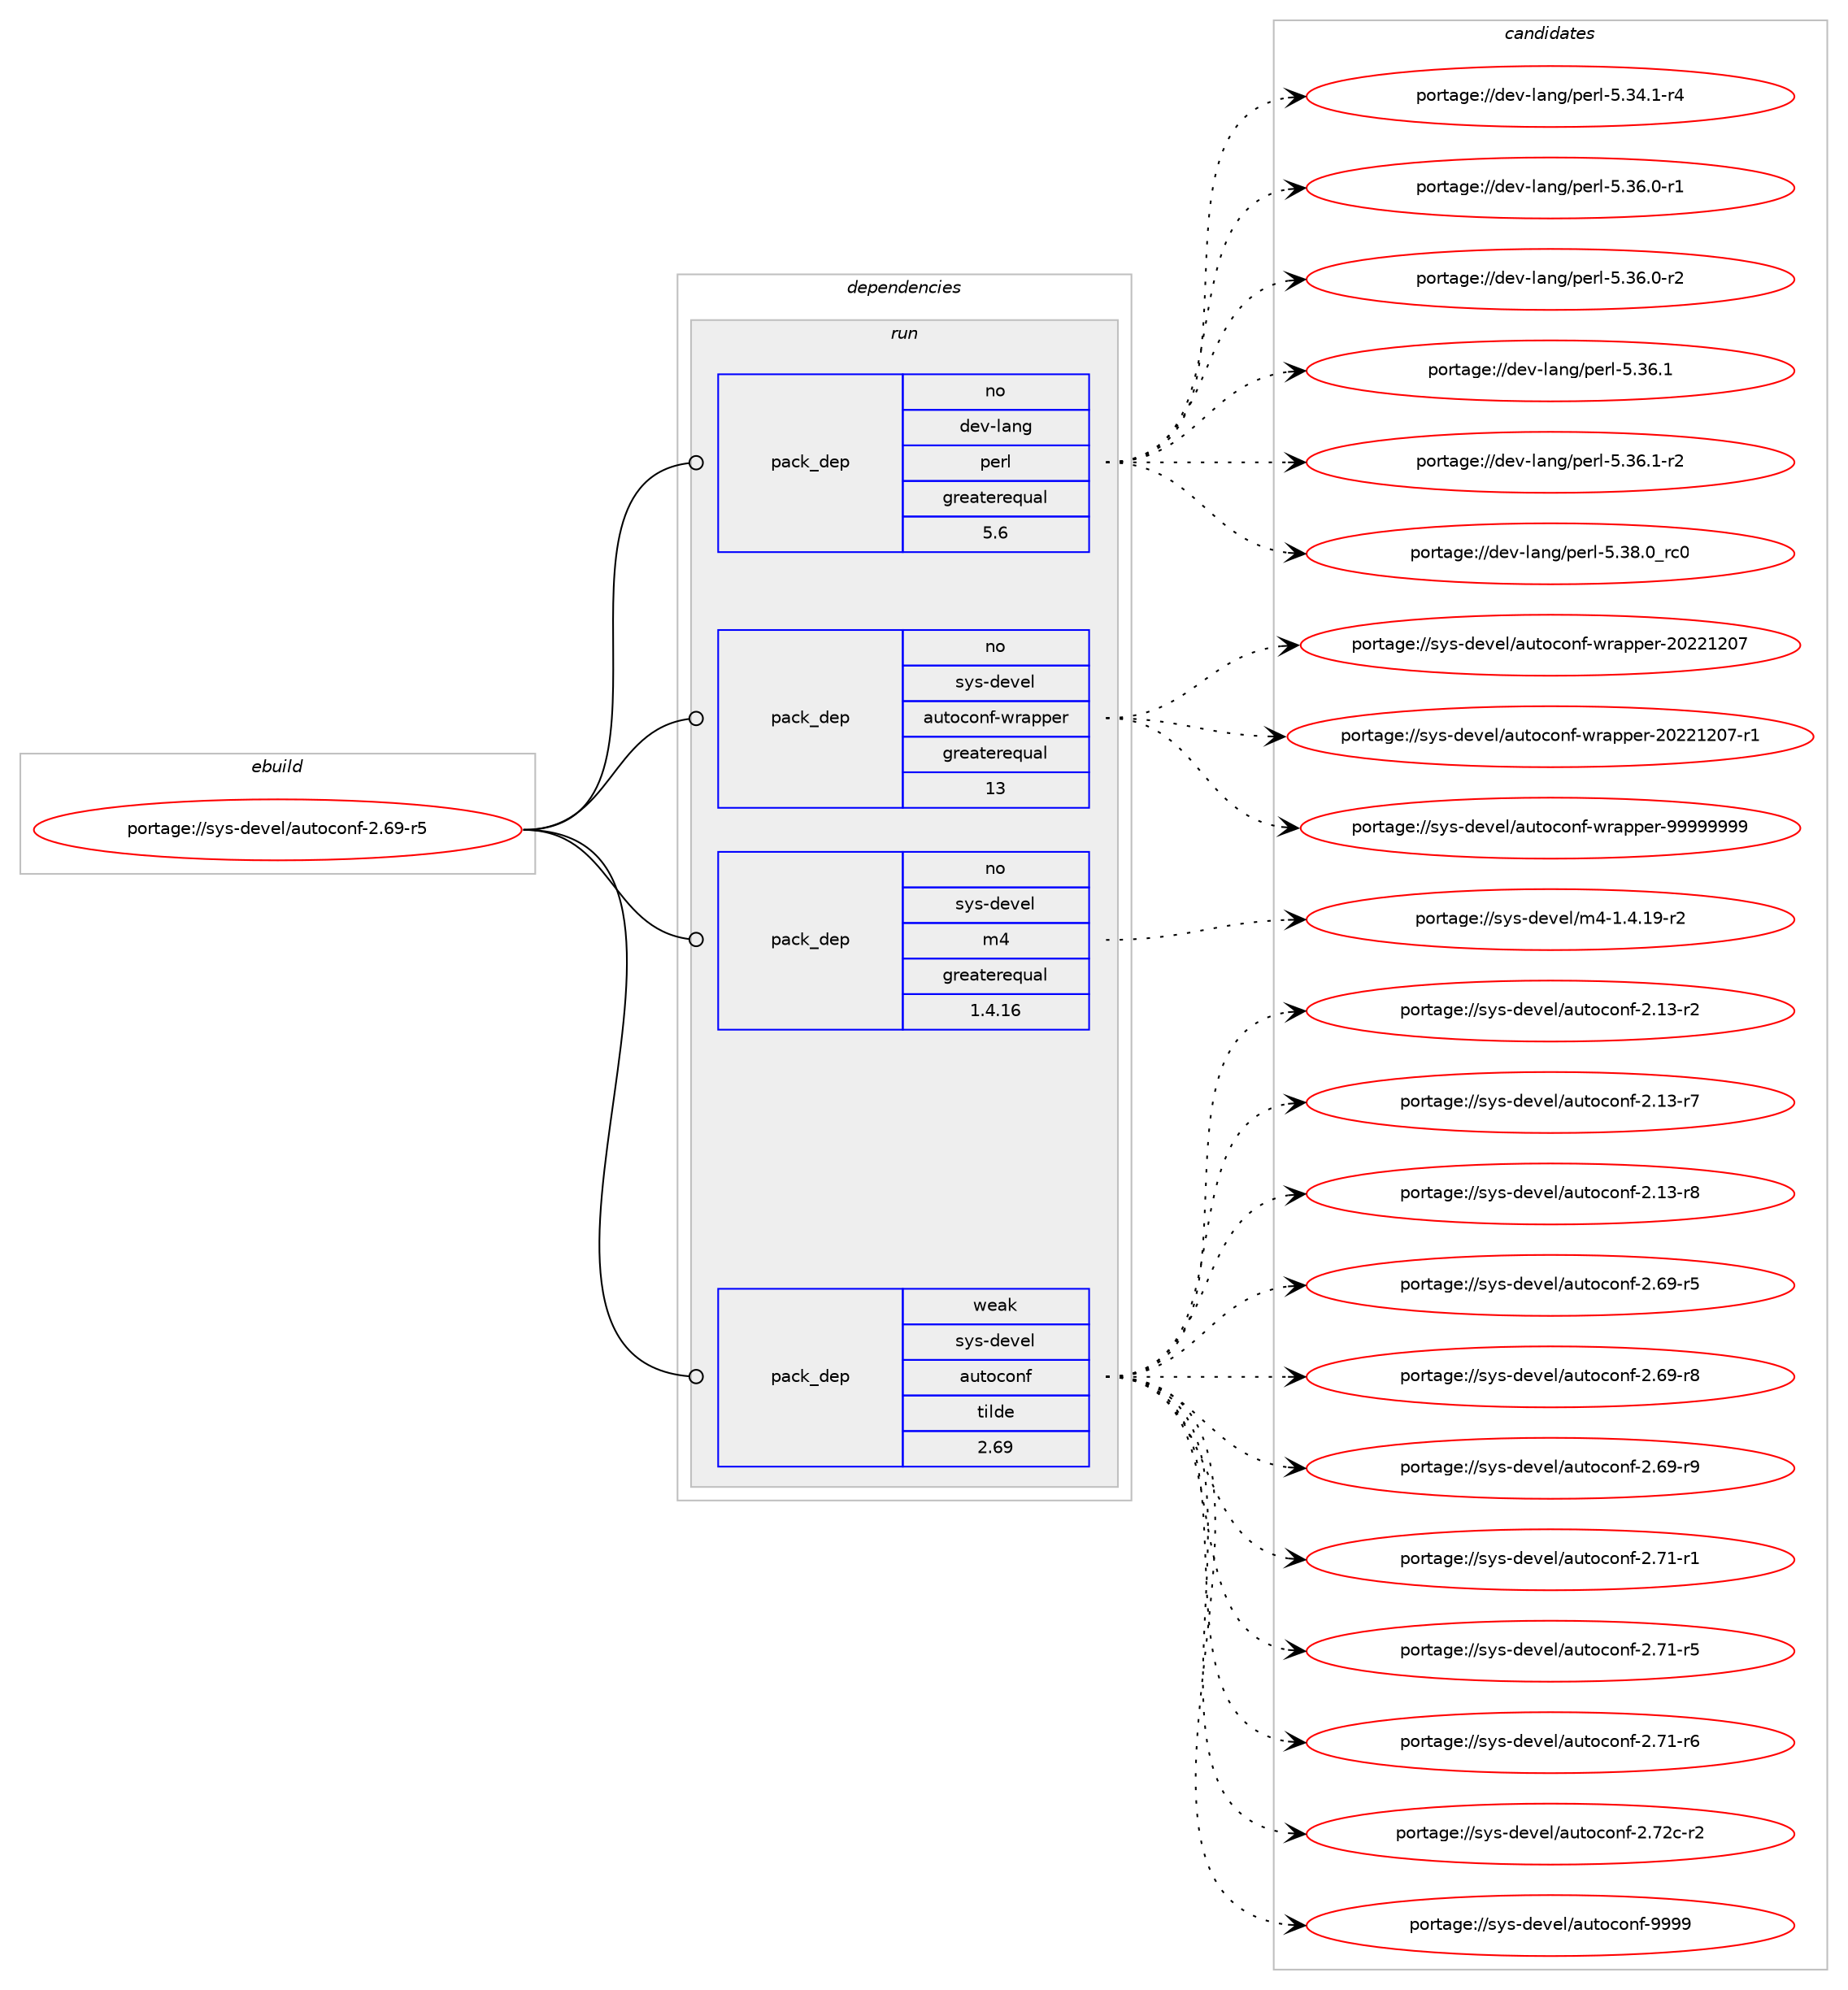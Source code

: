digraph prolog {

# *************
# Graph options
# *************

newrank=true;
concentrate=true;
compound=true;
graph [rankdir=LR,fontname=Helvetica,fontsize=10,ranksep=1.5];#, ranksep=2.5, nodesep=0.2];
edge  [arrowhead=vee];
node  [fontname=Helvetica,fontsize=10];

# **********
# The ebuild
# **********

subgraph cluster_leftcol {
color=gray;
rank=same;
label=<<i>ebuild</i>>;
id [label="portage://sys-devel/autoconf-2.69-r5", color=red, width=4, href="../sys-devel/autoconf-2.69-r5.svg"];
}

# ****************
# The dependencies
# ****************

subgraph cluster_midcol {
color=gray;
label=<<i>dependencies</i>>;
subgraph cluster_compile {
fillcolor="#eeeeee";
style=filled;
label=<<i>compile</i>>;
}
subgraph cluster_compileandrun {
fillcolor="#eeeeee";
style=filled;
label=<<i>compile and run</i>>;
}
subgraph cluster_run {
fillcolor="#eeeeee";
style=filled;
label=<<i>run</i>>;
subgraph pack143 {
dependency284 [label=<<TABLE BORDER="0" CELLBORDER="1" CELLSPACING="0" CELLPADDING="4" WIDTH="220"><TR><TD ROWSPAN="6" CELLPADDING="30">pack_dep</TD></TR><TR><TD WIDTH="110">no</TD></TR><TR><TD>dev-lang</TD></TR><TR><TD>perl</TD></TR><TR><TD>greaterequal</TD></TR><TR><TD>5.6</TD></TR></TABLE>>, shape=none, color=blue];
}
id:e -> dependency284:w [weight=20,style="solid",arrowhead="odot"];
subgraph pack144 {
dependency285 [label=<<TABLE BORDER="0" CELLBORDER="1" CELLSPACING="0" CELLPADDING="4" WIDTH="220"><TR><TD ROWSPAN="6" CELLPADDING="30">pack_dep</TD></TR><TR><TD WIDTH="110">no</TD></TR><TR><TD>sys-devel</TD></TR><TR><TD>autoconf-wrapper</TD></TR><TR><TD>greaterequal</TD></TR><TR><TD>13</TD></TR></TABLE>>, shape=none, color=blue];
}
id:e -> dependency285:w [weight=20,style="solid",arrowhead="odot"];
subgraph pack145 {
dependency286 [label=<<TABLE BORDER="0" CELLBORDER="1" CELLSPACING="0" CELLPADDING="4" WIDTH="220"><TR><TD ROWSPAN="6" CELLPADDING="30">pack_dep</TD></TR><TR><TD WIDTH="110">no</TD></TR><TR><TD>sys-devel</TD></TR><TR><TD>m4</TD></TR><TR><TD>greaterequal</TD></TR><TR><TD>1.4.16</TD></TR></TABLE>>, shape=none, color=blue];
}
id:e -> dependency286:w [weight=20,style="solid",arrowhead="odot"];
subgraph pack146 {
dependency287 [label=<<TABLE BORDER="0" CELLBORDER="1" CELLSPACING="0" CELLPADDING="4" WIDTH="220"><TR><TD ROWSPAN="6" CELLPADDING="30">pack_dep</TD></TR><TR><TD WIDTH="110">weak</TD></TR><TR><TD>sys-devel</TD></TR><TR><TD>autoconf</TD></TR><TR><TD>tilde</TD></TR><TR><TD>2.69</TD></TR></TABLE>>, shape=none, color=blue];
}
id:e -> dependency287:w [weight=20,style="solid",arrowhead="odot"];
}
}

# **************
# The candidates
# **************

subgraph cluster_choices {
rank=same;
color=gray;
label=<<i>candidates</i>>;

subgraph choice143 {
color=black;
nodesep=1;
choice100101118451089711010347112101114108455346515246494511452 [label="portage://dev-lang/perl-5.34.1-r4", color=red, width=4,href="../dev-lang/perl-5.34.1-r4.svg"];
choice100101118451089711010347112101114108455346515446484511449 [label="portage://dev-lang/perl-5.36.0-r1", color=red, width=4,href="../dev-lang/perl-5.36.0-r1.svg"];
choice100101118451089711010347112101114108455346515446484511450 [label="portage://dev-lang/perl-5.36.0-r2", color=red, width=4,href="../dev-lang/perl-5.36.0-r2.svg"];
choice10010111845108971101034711210111410845534651544649 [label="portage://dev-lang/perl-5.36.1", color=red, width=4,href="../dev-lang/perl-5.36.1.svg"];
choice100101118451089711010347112101114108455346515446494511450 [label="portage://dev-lang/perl-5.36.1-r2", color=red, width=4,href="../dev-lang/perl-5.36.1-r2.svg"];
choice10010111845108971101034711210111410845534651564648951149948 [label="portage://dev-lang/perl-5.38.0_rc0", color=red, width=4,href="../dev-lang/perl-5.38.0_rc0.svg"];
dependency284:e -> choice100101118451089711010347112101114108455346515246494511452:w [style=dotted,weight="100"];
dependency284:e -> choice100101118451089711010347112101114108455346515446484511449:w [style=dotted,weight="100"];
dependency284:e -> choice100101118451089711010347112101114108455346515446484511450:w [style=dotted,weight="100"];
dependency284:e -> choice10010111845108971101034711210111410845534651544649:w [style=dotted,weight="100"];
dependency284:e -> choice100101118451089711010347112101114108455346515446494511450:w [style=dotted,weight="100"];
dependency284:e -> choice10010111845108971101034711210111410845534651564648951149948:w [style=dotted,weight="100"];
}
subgraph choice144 {
color=black;
nodesep=1;
choice115121115451001011181011084797117116111991111101024511911497112112101114455048505049504855 [label="portage://sys-devel/autoconf-wrapper-20221207", color=red, width=4,href="../sys-devel/autoconf-wrapper-20221207.svg"];
choice1151211154510010111810110847971171161119911111010245119114971121121011144550485050495048554511449 [label="portage://sys-devel/autoconf-wrapper-20221207-r1", color=red, width=4,href="../sys-devel/autoconf-wrapper-20221207-r1.svg"];
choice115121115451001011181011084797117116111991111101024511911497112112101114455757575757575757 [label="portage://sys-devel/autoconf-wrapper-99999999", color=red, width=4,href="../sys-devel/autoconf-wrapper-99999999.svg"];
dependency285:e -> choice115121115451001011181011084797117116111991111101024511911497112112101114455048505049504855:w [style=dotted,weight="100"];
dependency285:e -> choice1151211154510010111810110847971171161119911111010245119114971121121011144550485050495048554511449:w [style=dotted,weight="100"];
dependency285:e -> choice115121115451001011181011084797117116111991111101024511911497112112101114455757575757575757:w [style=dotted,weight="100"];
}
subgraph choice145 {
color=black;
nodesep=1;
choice115121115451001011181011084710952454946524649574511450 [label="portage://sys-devel/m4-1.4.19-r2", color=red, width=4,href="../sys-devel/m4-1.4.19-r2.svg"];
dependency286:e -> choice115121115451001011181011084710952454946524649574511450:w [style=dotted,weight="100"];
}
subgraph choice146 {
color=black;
nodesep=1;
choice1151211154510010111810110847971171161119911111010245504649514511450 [label="portage://sys-devel/autoconf-2.13-r2", color=red, width=4,href="../sys-devel/autoconf-2.13-r2.svg"];
choice1151211154510010111810110847971171161119911111010245504649514511455 [label="portage://sys-devel/autoconf-2.13-r7", color=red, width=4,href="../sys-devel/autoconf-2.13-r7.svg"];
choice1151211154510010111810110847971171161119911111010245504649514511456 [label="portage://sys-devel/autoconf-2.13-r8", color=red, width=4,href="../sys-devel/autoconf-2.13-r8.svg"];
choice1151211154510010111810110847971171161119911111010245504654574511453 [label="portage://sys-devel/autoconf-2.69-r5", color=red, width=4,href="../sys-devel/autoconf-2.69-r5.svg"];
choice1151211154510010111810110847971171161119911111010245504654574511456 [label="portage://sys-devel/autoconf-2.69-r8", color=red, width=4,href="../sys-devel/autoconf-2.69-r8.svg"];
choice1151211154510010111810110847971171161119911111010245504654574511457 [label="portage://sys-devel/autoconf-2.69-r9", color=red, width=4,href="../sys-devel/autoconf-2.69-r9.svg"];
choice1151211154510010111810110847971171161119911111010245504655494511449 [label="portage://sys-devel/autoconf-2.71-r1", color=red, width=4,href="../sys-devel/autoconf-2.71-r1.svg"];
choice1151211154510010111810110847971171161119911111010245504655494511453 [label="portage://sys-devel/autoconf-2.71-r5", color=red, width=4,href="../sys-devel/autoconf-2.71-r5.svg"];
choice1151211154510010111810110847971171161119911111010245504655494511454 [label="portage://sys-devel/autoconf-2.71-r6", color=red, width=4,href="../sys-devel/autoconf-2.71-r6.svg"];
choice115121115451001011181011084797117116111991111101024550465550994511450 [label="portage://sys-devel/autoconf-2.72c-r2", color=red, width=4,href="../sys-devel/autoconf-2.72c-r2.svg"];
choice115121115451001011181011084797117116111991111101024557575757 [label="portage://sys-devel/autoconf-9999", color=red, width=4,href="../sys-devel/autoconf-9999.svg"];
dependency287:e -> choice1151211154510010111810110847971171161119911111010245504649514511450:w [style=dotted,weight="100"];
dependency287:e -> choice1151211154510010111810110847971171161119911111010245504649514511455:w [style=dotted,weight="100"];
dependency287:e -> choice1151211154510010111810110847971171161119911111010245504649514511456:w [style=dotted,weight="100"];
dependency287:e -> choice1151211154510010111810110847971171161119911111010245504654574511453:w [style=dotted,weight="100"];
dependency287:e -> choice1151211154510010111810110847971171161119911111010245504654574511456:w [style=dotted,weight="100"];
dependency287:e -> choice1151211154510010111810110847971171161119911111010245504654574511457:w [style=dotted,weight="100"];
dependency287:e -> choice1151211154510010111810110847971171161119911111010245504655494511449:w [style=dotted,weight="100"];
dependency287:e -> choice1151211154510010111810110847971171161119911111010245504655494511453:w [style=dotted,weight="100"];
dependency287:e -> choice1151211154510010111810110847971171161119911111010245504655494511454:w [style=dotted,weight="100"];
dependency287:e -> choice115121115451001011181011084797117116111991111101024550465550994511450:w [style=dotted,weight="100"];
dependency287:e -> choice115121115451001011181011084797117116111991111101024557575757:w [style=dotted,weight="100"];
}
}

}
